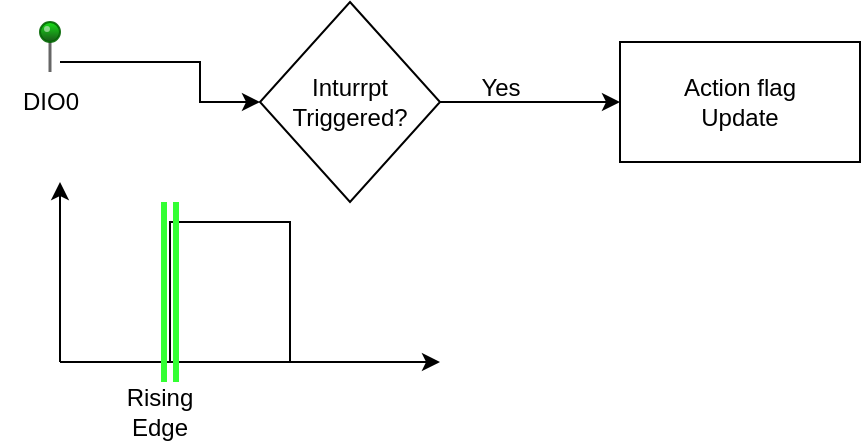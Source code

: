 <mxfile version="24.2.5" type="github">
  <diagram name="Page-1" id="5sZIHBPISgjPJv9gsEk2">
    <mxGraphModel dx="593" dy="344" grid="1" gridSize="10" guides="1" tooltips="1" connect="1" arrows="1" fold="1" page="1" pageScale="1" pageWidth="850" pageHeight="1100" math="0" shadow="0">
      <root>
        <mxCell id="0" />
        <mxCell id="1" parent="0" />
        <mxCell id="T4riBxatm57AQ0qY_g6z-1" value="" style="verticalLabelPosition=top;html=1;shadow=0;dashed=0;verticalAlign=bottom;strokeWidth=1;shape=mxgraph.ios.iPin;fillColor2=#00dd00;fillColor3=#004400;strokeColor=#006600;" vertex="1" parent="1">
          <mxGeometry x="160" y="230" width="10" height="25" as="geometry" />
        </mxCell>
        <mxCell id="T4riBxatm57AQ0qY_g6z-5" style="edgeStyle=orthogonalEdgeStyle;rounded=0;orthogonalLoop=1;jettySize=auto;html=1;" edge="1" parent="1" source="T4riBxatm57AQ0qY_g6z-2">
          <mxGeometry relative="1" as="geometry">
            <mxPoint x="450" y="270" as="targetPoint" />
          </mxGeometry>
        </mxCell>
        <mxCell id="T4riBxatm57AQ0qY_g6z-2" value="Inturrpt&lt;br&gt;Triggered?" style="rhombus;whiteSpace=wrap;html=1;" vertex="1" parent="1">
          <mxGeometry x="270" y="220" width="90" height="100" as="geometry" />
        </mxCell>
        <mxCell id="T4riBxatm57AQ0qY_g6z-3" style="edgeStyle=orthogonalEdgeStyle;rounded=0;orthogonalLoop=1;jettySize=auto;html=1;" edge="1" parent="1" source="T4riBxatm57AQ0qY_g6z-1">
          <mxGeometry relative="1" as="geometry">
            <mxPoint x="270" y="270" as="targetPoint" />
            <Array as="points">
              <mxPoint x="240" y="250" />
              <mxPoint x="240" y="270" />
            </Array>
          </mxGeometry>
        </mxCell>
        <mxCell id="T4riBxatm57AQ0qY_g6z-4" value="DIO0" style="text;html=1;align=center;verticalAlign=middle;resizable=0;points=[];autosize=1;strokeColor=none;fillColor=none;" vertex="1" parent="1">
          <mxGeometry x="140" y="255" width="50" height="30" as="geometry" />
        </mxCell>
        <mxCell id="T4riBxatm57AQ0qY_g6z-6" value="Action flag&lt;br&gt;Update" style="rounded=0;whiteSpace=wrap;html=1;" vertex="1" parent="1">
          <mxGeometry x="450" y="240" width="120" height="60" as="geometry" />
        </mxCell>
        <mxCell id="T4riBxatm57AQ0qY_g6z-8" value="Yes" style="text;html=1;align=center;verticalAlign=middle;resizable=0;points=[];autosize=1;strokeColor=none;fillColor=none;" vertex="1" parent="1">
          <mxGeometry x="370" y="248" width="40" height="30" as="geometry" />
        </mxCell>
        <mxCell id="T4riBxatm57AQ0qY_g6z-11" value="" style="group" vertex="1" connectable="0" parent="1">
          <mxGeometry x="170" y="310" width="180" height="110" as="geometry" />
        </mxCell>
        <mxCell id="T4riBxatm57AQ0qY_g6z-7" value="" style="pointerEvents=1;verticalLabelPosition=bottom;shadow=0;dashed=0;align=center;html=1;verticalAlign=top;shape=mxgraph.electrical.waveforms.step_1;" vertex="1" parent="T4riBxatm57AQ0qY_g6z-11">
          <mxGeometry x="10" y="20" width="90" height="70" as="geometry" />
        </mxCell>
        <mxCell id="T4riBxatm57AQ0qY_g6z-9" value="" style="endArrow=classic;html=1;rounded=0;" edge="1" parent="T4riBxatm57AQ0qY_g6z-11">
          <mxGeometry width="50" height="50" relative="1" as="geometry">
            <mxPoint y="90" as="sourcePoint" />
            <mxPoint x="190" y="90" as="targetPoint" />
          </mxGeometry>
        </mxCell>
        <mxCell id="T4riBxatm57AQ0qY_g6z-10" value="" style="endArrow=classic;html=1;rounded=0;" edge="1" parent="T4riBxatm57AQ0qY_g6z-11">
          <mxGeometry width="50" height="50" relative="1" as="geometry">
            <mxPoint y="90" as="sourcePoint" />
            <mxPoint as="targetPoint" />
          </mxGeometry>
        </mxCell>
        <mxCell id="T4riBxatm57AQ0qY_g6z-12" value="" style="pointerEvents=1;verticalLabelPosition=bottom;shadow=0;dashed=0;align=center;html=1;verticalAlign=top;shape=mxgraph.electrical.waveforms.step_2;" vertex="1" parent="T4riBxatm57AQ0qY_g6z-11">
          <mxGeometry x="90" y="20" width="50" height="70" as="geometry" />
        </mxCell>
        <mxCell id="T4riBxatm57AQ0qY_g6z-14" value="" style="shape=link;html=1;rounded=0;fillColor=#f0a30a;strokeColor=#33FF33;strokeWidth=3;" edge="1" parent="T4riBxatm57AQ0qY_g6z-11">
          <mxGeometry width="100" relative="1" as="geometry">
            <mxPoint x="55" y="100" as="sourcePoint" />
            <mxPoint x="55" y="10" as="targetPoint" />
          </mxGeometry>
        </mxCell>
        <mxCell id="T4riBxatm57AQ0qY_g6z-15" value="Rising Edge" style="text;html=1;align=center;verticalAlign=middle;whiteSpace=wrap;rounded=0;" vertex="1" parent="1">
          <mxGeometry x="190" y="410" width="60" height="30" as="geometry" />
        </mxCell>
      </root>
    </mxGraphModel>
  </diagram>
</mxfile>
